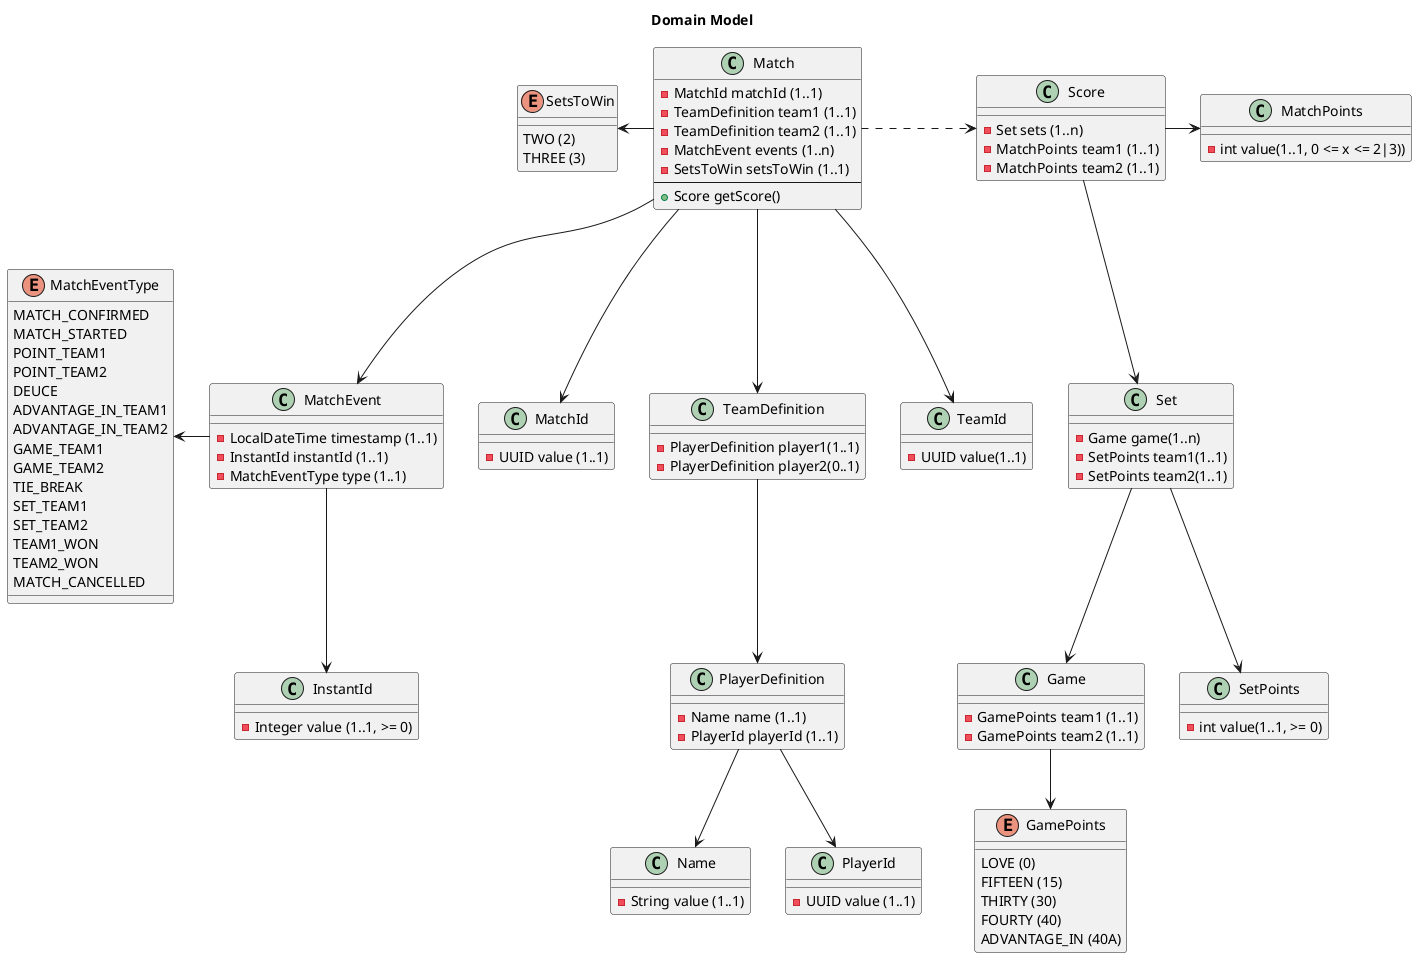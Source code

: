 @startuml

title Domain Model

class Match {
  -MatchId matchId (1..1)
  -TeamDefinition team1 (1..1)
  -TeamDefinition team2 (1..1)
  -MatchEvent events (1..n)
  -SetsToWin setsToWin (1..1)
  --
  +Score getScore()
}

class MatchId {
    -UUID value (1..1)
}

enum SetsToWin {
    TWO (2)
    THREE (3)
}

class MatchEvent {
    -LocalDateTime timestamp (1..1)
    -InstantId instantId (1..1)
    -MatchEventType type (1..1)
}

enum MatchEventType {
    MATCH_CONFIRMED
    MATCH_STARTED
    POINT_TEAM1
    POINT_TEAM2
    DEUCE
    ADVANTAGE_IN_TEAM1
    ADVANTAGE_IN_TEAM2
    GAME_TEAM1
    GAME_TEAM2
    TIE_BREAK
    SET_TEAM1
    SET_TEAM2
    TEAM1_WON
    TEAM2_WON
    MATCH_CANCELLED
}

class Score {
    -Set sets (1..n)
    -MatchPoints team1 (1..1)
    -MatchPoints team2 (1..1)
}

class MatchPoints {
    -int value(1..1, 0 <= x <= 2|3))
}

class Game {
    -GamePoints team1 (1..1)
    -GamePoints team2 (1..1)
}

enum GamePoints {
    LOVE (0)
    FIFTEEN (15)
    THIRTY (30)
    FOURTY (40)
    ADVANTAGE_IN (40A)
}

class Set {
    -Game game(1..n)
    -SetPoints team1(1..1)
    -SetPoints team2(1..1)
}

class SetPoints {
    -int value(1..1, >= 0)
}

class PlayerDefinition {
    -Name name (1..1)
    -PlayerId playerId (1..1)
}

class TeamDefinition {
    -PlayerDefinition player1(1..1)
    -PlayerDefinition player2(0..1)
}

class Name {
    -String value (1..1)
}

class TeamId {
    -UUID value(1..1)
}

class PlayerId {
    -UUID value (1..1)
}

class InstantId {
    -Integer value (1..1, >= 0)
}

Match -down-> MatchId
Match -down-> MatchEvent
Match -left-> SetsToWin
MatchEvent -left-> MatchEventType
MatchEvent -down-> InstantId

Match .right-> Score
Score -down-> Set
Score -right-> MatchPoints
Set -down-> Game
Set -down-> SetPoints
Game -down-> GamePoints

Match -down-> TeamDefinition
Match -down-> TeamId
TeamDefinition -down-> PlayerDefinition
PlayerDefinition -down-> Name
PlayerDefinition -down-> PlayerId
@enduml

